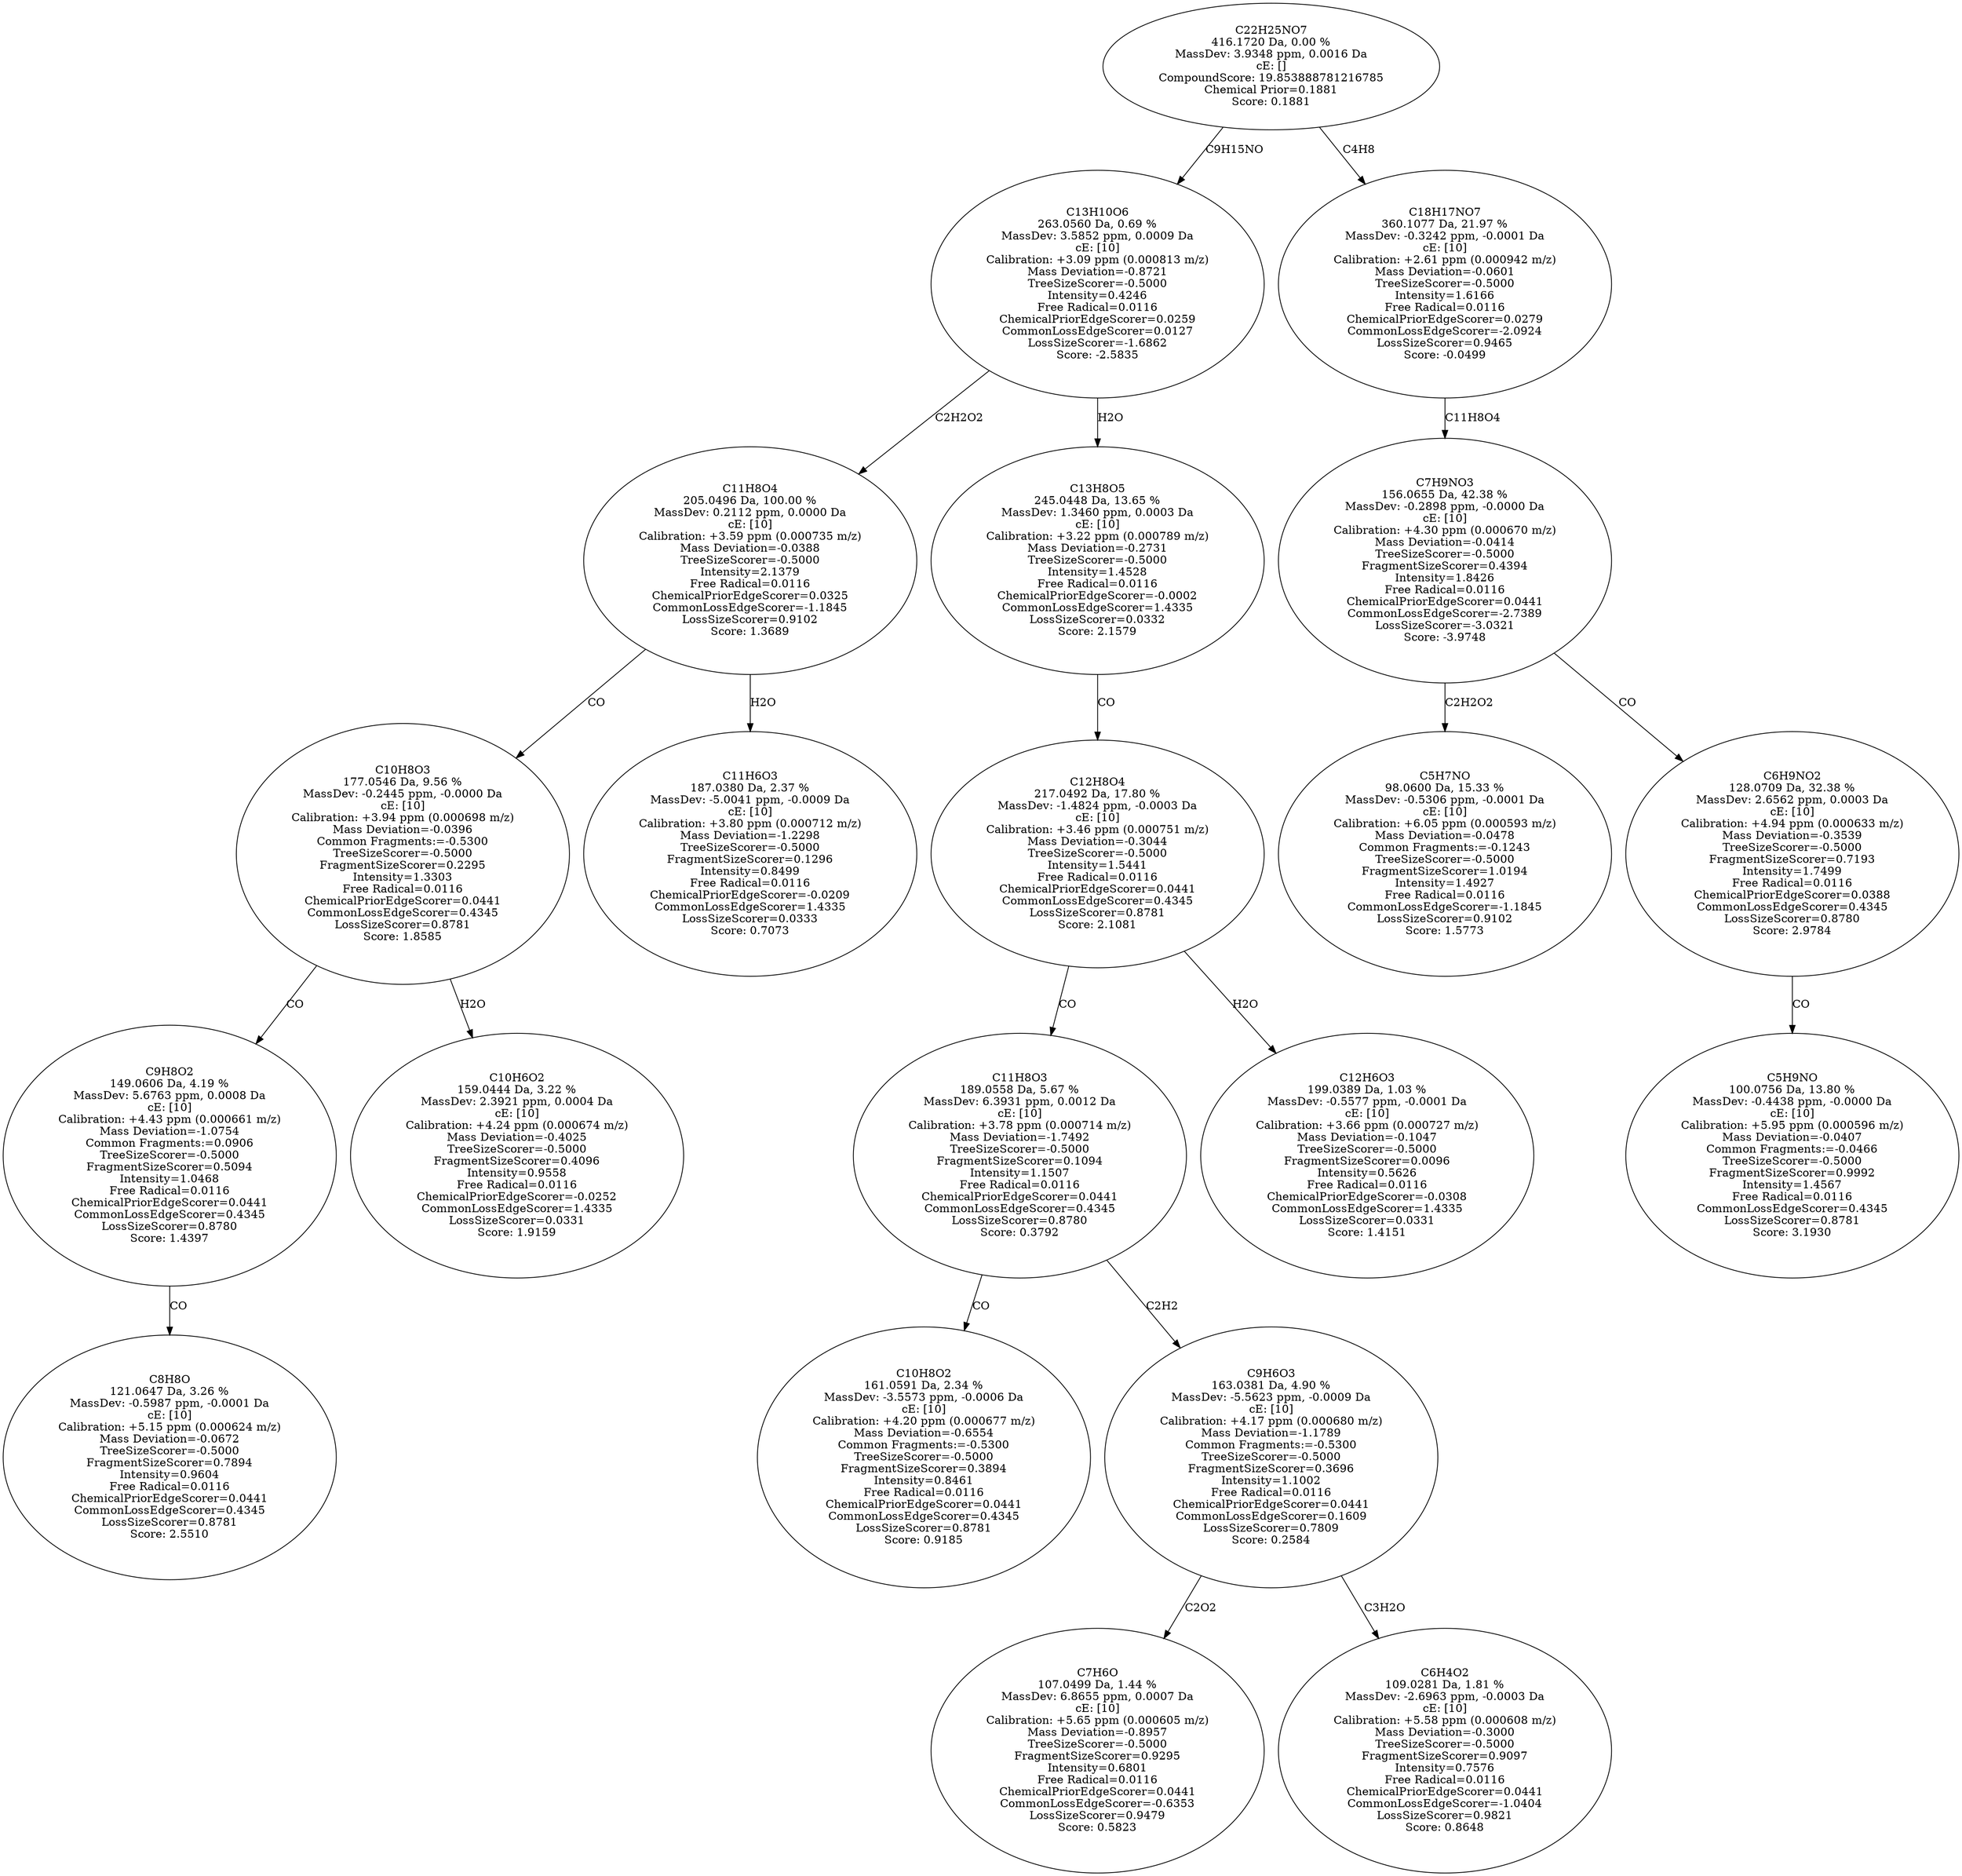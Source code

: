 strict digraph {
v1 [label="C8H8O\n121.0647 Da, 3.26 %\nMassDev: -0.5987 ppm, -0.0001 Da\ncE: [10]\nCalibration: +5.15 ppm (0.000624 m/z)\nMass Deviation=-0.0672\nTreeSizeScorer=-0.5000\nFragmentSizeScorer=0.7894\nIntensity=0.9604\nFree Radical=0.0116\nChemicalPriorEdgeScorer=0.0441\nCommonLossEdgeScorer=0.4345\nLossSizeScorer=0.8781\nScore: 2.5510"];
v2 [label="C9H8O2\n149.0606 Da, 4.19 %\nMassDev: 5.6763 ppm, 0.0008 Da\ncE: [10]\nCalibration: +4.43 ppm (0.000661 m/z)\nMass Deviation=-1.0754\nCommon Fragments:=0.0906\nTreeSizeScorer=-0.5000\nFragmentSizeScorer=0.5094\nIntensity=1.0468\nFree Radical=0.0116\nChemicalPriorEdgeScorer=0.0441\nCommonLossEdgeScorer=0.4345\nLossSizeScorer=0.8780\nScore: 1.4397"];
v3 [label="C10H6O2\n159.0444 Da, 3.22 %\nMassDev: 2.3921 ppm, 0.0004 Da\ncE: [10]\nCalibration: +4.24 ppm (0.000674 m/z)\nMass Deviation=-0.4025\nTreeSizeScorer=-0.5000\nFragmentSizeScorer=0.4096\nIntensity=0.9558\nFree Radical=0.0116\nChemicalPriorEdgeScorer=-0.0252\nCommonLossEdgeScorer=1.4335\nLossSizeScorer=0.0331\nScore: 1.9159"];
v4 [label="C10H8O3\n177.0546 Da, 9.56 %\nMassDev: -0.2445 ppm, -0.0000 Da\ncE: [10]\nCalibration: +3.94 ppm (0.000698 m/z)\nMass Deviation=-0.0396\nCommon Fragments:=-0.5300\nTreeSizeScorer=-0.5000\nFragmentSizeScorer=0.2295\nIntensity=1.3303\nFree Radical=0.0116\nChemicalPriorEdgeScorer=0.0441\nCommonLossEdgeScorer=0.4345\nLossSizeScorer=0.8781\nScore: 1.8585"];
v5 [label="C11H6O3\n187.0380 Da, 2.37 %\nMassDev: -5.0041 ppm, -0.0009 Da\ncE: [10]\nCalibration: +3.80 ppm (0.000712 m/z)\nMass Deviation=-1.2298\nTreeSizeScorer=-0.5000\nFragmentSizeScorer=0.1296\nIntensity=0.8499\nFree Radical=0.0116\nChemicalPriorEdgeScorer=-0.0209\nCommonLossEdgeScorer=1.4335\nLossSizeScorer=0.0333\nScore: 0.7073"];
v6 [label="C11H8O4\n205.0496 Da, 100.00 %\nMassDev: 0.2112 ppm, 0.0000 Da\ncE: [10]\nCalibration: +3.59 ppm (0.000735 m/z)\nMass Deviation=-0.0388\nTreeSizeScorer=-0.5000\nIntensity=2.1379\nFree Radical=0.0116\nChemicalPriorEdgeScorer=0.0325\nCommonLossEdgeScorer=-1.1845\nLossSizeScorer=0.9102\nScore: 1.3689"];
v7 [label="C10H8O2\n161.0591 Da, 2.34 %\nMassDev: -3.5573 ppm, -0.0006 Da\ncE: [10]\nCalibration: +4.20 ppm (0.000677 m/z)\nMass Deviation=-0.6554\nCommon Fragments:=-0.5300\nTreeSizeScorer=-0.5000\nFragmentSizeScorer=0.3894\nIntensity=0.8461\nFree Radical=0.0116\nChemicalPriorEdgeScorer=0.0441\nCommonLossEdgeScorer=0.4345\nLossSizeScorer=0.8781\nScore: 0.9185"];
v8 [label="C7H6O\n107.0499 Da, 1.44 %\nMassDev: 6.8655 ppm, 0.0007 Da\ncE: [10]\nCalibration: +5.65 ppm (0.000605 m/z)\nMass Deviation=-0.8957\nTreeSizeScorer=-0.5000\nFragmentSizeScorer=0.9295\nIntensity=0.6801\nFree Radical=0.0116\nChemicalPriorEdgeScorer=0.0441\nCommonLossEdgeScorer=-0.6353\nLossSizeScorer=0.9479\nScore: 0.5823"];
v9 [label="C6H4O2\n109.0281 Da, 1.81 %\nMassDev: -2.6963 ppm, -0.0003 Da\ncE: [10]\nCalibration: +5.58 ppm (0.000608 m/z)\nMass Deviation=-0.3000\nTreeSizeScorer=-0.5000\nFragmentSizeScorer=0.9097\nIntensity=0.7576\nFree Radical=0.0116\nChemicalPriorEdgeScorer=0.0441\nCommonLossEdgeScorer=-1.0404\nLossSizeScorer=0.9821\nScore: 0.8648"];
v10 [label="C9H6O3\n163.0381 Da, 4.90 %\nMassDev: -5.5623 ppm, -0.0009 Da\ncE: [10]\nCalibration: +4.17 ppm (0.000680 m/z)\nMass Deviation=-1.1789\nCommon Fragments:=-0.5300\nTreeSizeScorer=-0.5000\nFragmentSizeScorer=0.3696\nIntensity=1.1002\nFree Radical=0.0116\nChemicalPriorEdgeScorer=0.0441\nCommonLossEdgeScorer=0.1609\nLossSizeScorer=0.7809\nScore: 0.2584"];
v11 [label="C11H8O3\n189.0558 Da, 5.67 %\nMassDev: 6.3931 ppm, 0.0012 Da\ncE: [10]\nCalibration: +3.78 ppm (0.000714 m/z)\nMass Deviation=-1.7492\nTreeSizeScorer=-0.5000\nFragmentSizeScorer=0.1094\nIntensity=1.1507\nFree Radical=0.0116\nChemicalPriorEdgeScorer=0.0441\nCommonLossEdgeScorer=0.4345\nLossSizeScorer=0.8780\nScore: 0.3792"];
v12 [label="C12H6O3\n199.0389 Da, 1.03 %\nMassDev: -0.5577 ppm, -0.0001 Da\ncE: [10]\nCalibration: +3.66 ppm (0.000727 m/z)\nMass Deviation=-0.1047\nTreeSizeScorer=-0.5000\nFragmentSizeScorer=0.0096\nIntensity=0.5626\nFree Radical=0.0116\nChemicalPriorEdgeScorer=-0.0308\nCommonLossEdgeScorer=1.4335\nLossSizeScorer=0.0331\nScore: 1.4151"];
v13 [label="C12H8O4\n217.0492 Da, 17.80 %\nMassDev: -1.4824 ppm, -0.0003 Da\ncE: [10]\nCalibration: +3.46 ppm (0.000751 m/z)\nMass Deviation=-0.3044\nTreeSizeScorer=-0.5000\nIntensity=1.5441\nFree Radical=0.0116\nChemicalPriorEdgeScorer=0.0441\nCommonLossEdgeScorer=0.4345\nLossSizeScorer=0.8781\nScore: 2.1081"];
v14 [label="C13H8O5\n245.0448 Da, 13.65 %\nMassDev: 1.3460 ppm, 0.0003 Da\ncE: [10]\nCalibration: +3.22 ppm (0.000789 m/z)\nMass Deviation=-0.2731\nTreeSizeScorer=-0.5000\nIntensity=1.4528\nFree Radical=0.0116\nChemicalPriorEdgeScorer=-0.0002\nCommonLossEdgeScorer=1.4335\nLossSizeScorer=0.0332\nScore: 2.1579"];
v15 [label="C13H10O6\n263.0560 Da, 0.69 %\nMassDev: 3.5852 ppm, 0.0009 Da\ncE: [10]\nCalibration: +3.09 ppm (0.000813 m/z)\nMass Deviation=-0.8721\nTreeSizeScorer=-0.5000\nIntensity=0.4246\nFree Radical=0.0116\nChemicalPriorEdgeScorer=0.0259\nCommonLossEdgeScorer=0.0127\nLossSizeScorer=-1.6862\nScore: -2.5835"];
v16 [label="C5H7NO\n98.0600 Da, 15.33 %\nMassDev: -0.5306 ppm, -0.0001 Da\ncE: [10]\nCalibration: +6.05 ppm (0.000593 m/z)\nMass Deviation=-0.0478\nCommon Fragments:=-0.1243\nTreeSizeScorer=-0.5000\nFragmentSizeScorer=1.0194\nIntensity=1.4927\nFree Radical=0.0116\nCommonLossEdgeScorer=-1.1845\nLossSizeScorer=0.9102\nScore: 1.5773"];
v17 [label="C5H9NO\n100.0756 Da, 13.80 %\nMassDev: -0.4438 ppm, -0.0000 Da\ncE: [10]\nCalibration: +5.95 ppm (0.000596 m/z)\nMass Deviation=-0.0407\nCommon Fragments:=-0.0466\nTreeSizeScorer=-0.5000\nFragmentSizeScorer=0.9992\nIntensity=1.4567\nFree Radical=0.0116\nCommonLossEdgeScorer=0.4345\nLossSizeScorer=0.8781\nScore: 3.1930"];
v18 [label="C6H9NO2\n128.0709 Da, 32.38 %\nMassDev: 2.6562 ppm, 0.0003 Da\ncE: [10]\nCalibration: +4.94 ppm (0.000633 m/z)\nMass Deviation=-0.3539\nTreeSizeScorer=-0.5000\nFragmentSizeScorer=0.7193\nIntensity=1.7499\nFree Radical=0.0116\nChemicalPriorEdgeScorer=0.0388\nCommonLossEdgeScorer=0.4345\nLossSizeScorer=0.8780\nScore: 2.9784"];
v19 [label="C7H9NO3\n156.0655 Da, 42.38 %\nMassDev: -0.2898 ppm, -0.0000 Da\ncE: [10]\nCalibration: +4.30 ppm (0.000670 m/z)\nMass Deviation=-0.0414\nTreeSizeScorer=-0.5000\nFragmentSizeScorer=0.4394\nIntensity=1.8426\nFree Radical=0.0116\nChemicalPriorEdgeScorer=0.0441\nCommonLossEdgeScorer=-2.7389\nLossSizeScorer=-3.0321\nScore: -3.9748"];
v20 [label="C18H17NO7\n360.1077 Da, 21.97 %\nMassDev: -0.3242 ppm, -0.0001 Da\ncE: [10]\nCalibration: +2.61 ppm (0.000942 m/z)\nMass Deviation=-0.0601\nTreeSizeScorer=-0.5000\nIntensity=1.6166\nFree Radical=0.0116\nChemicalPriorEdgeScorer=0.0279\nCommonLossEdgeScorer=-2.0924\nLossSizeScorer=0.9465\nScore: -0.0499"];
v21 [label="C22H25NO7\n416.1720 Da, 0.00 %\nMassDev: 3.9348 ppm, 0.0016 Da\ncE: []\nCompoundScore: 19.853888781216785\nChemical Prior=0.1881\nScore: 0.1881"];
v2 -> v1 [label="CO"];
v4 -> v2 [label="CO"];
v4 -> v3 [label="H2O"];
v6 -> v4 [label="CO"];
v6 -> v5 [label="H2O"];
v15 -> v6 [label="C2H2O2"];
v11 -> v7 [label="CO"];
v10 -> v8 [label="C2O2"];
v10 -> v9 [label="C3H2O"];
v11 -> v10 [label="C2H2"];
v13 -> v11 [label="CO"];
v13 -> v12 [label="H2O"];
v14 -> v13 [label="CO"];
v15 -> v14 [label="H2O"];
v21 -> v15 [label="C9H15NO"];
v19 -> v16 [label="C2H2O2"];
v18 -> v17 [label="CO"];
v19 -> v18 [label="CO"];
v20 -> v19 [label="C11H8O4"];
v21 -> v20 [label="C4H8"];
}